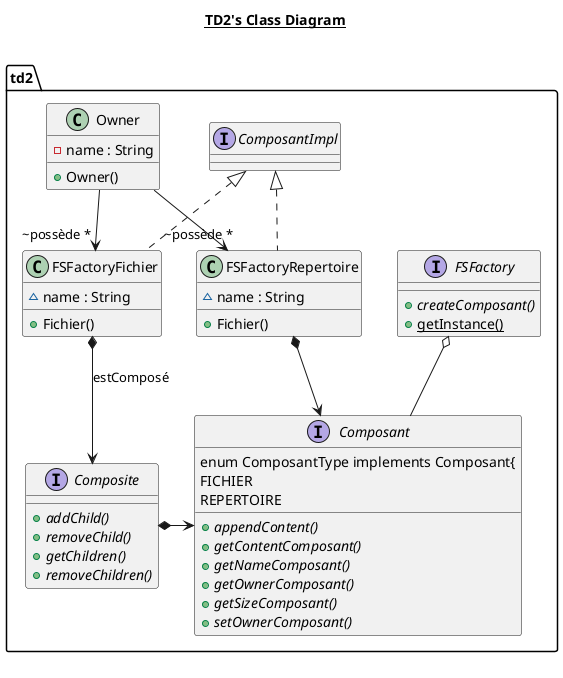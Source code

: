 @startuml

title __TD2's Class Diagram__\n
package td2 {


    interface Composant {
        {abstract} + appendContent()
        {abstract} + getContentComposant()
        {abstract} + getNameComposant()
        {abstract} + getOwnerComposant()
        {abstract} + getSizeComposant()
        {abstract} + setOwnerComposant()


    enum ComposantType implements Composant{
      FICHIER
      REPERTOIRE
    }


    interface Composite {
        {abstract} + addChild()
        {abstract} + removeChild()
        {abstract} + getChildren()
        {abstract} + removeChildren()
    }

    interface FSFactory {
        {abstract} + createComposant()
        {static} + getInstance()
    }


    class FSFactoryFichier implements ComposantImpl{
        ~ name : String
        + Fichier()
    }

    class FSFactoryRepertoire implements ComposantImpl{
        ~ name : String
        + Fichier()
    }


    class Owner {
        - name : String
        + Owner()
    }

   FSFactory o-- Composant
   FSFactoryFichier *--> Composite : estComposé
   FSFactoryRepertoire *--> Composant
   Owner  --> "~possède *" FSFactoryFichier
   Owner  --> "~possède *" FSFactoryRepertoire
   Composite *-> Composant


right footer

endfooter

@enduml
